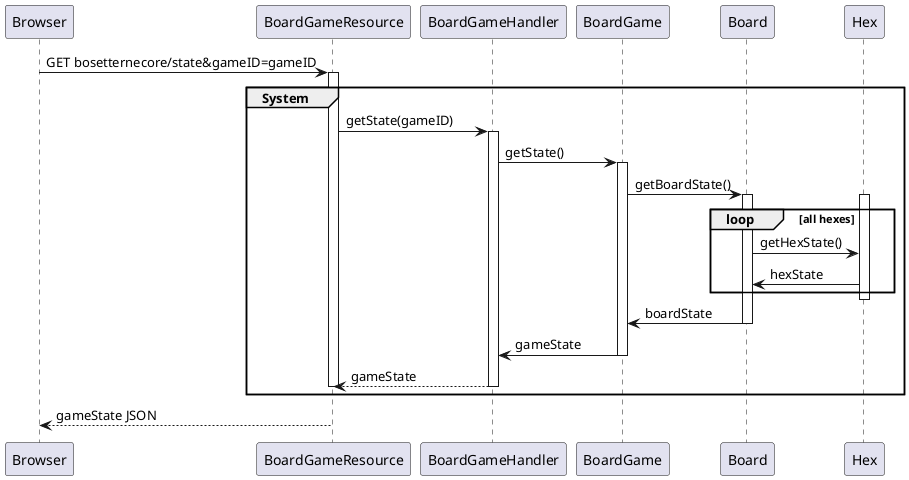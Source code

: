 @startuml

Browser -> BoardGameResource : GET bosetternecore/state&gameID=gameID
group System
    activate BoardGameResource


    BoardGameResource -> BoardGameHandler: getState(gameID)
    activate BoardGameHandler
    BoardGameHandler -> BoardGame : getState()
    activate BoardGame
    BoardGame -> Board : getBoardState()
    activate Board
    activate Hex
    loop all hexes
        Board ->Hex : getHexState()
        Board <- Hex : hexState
    end
    deactivate Hex
    BoardGame <- Board : boardState
    deactivate Board
    BoardGameHandler <- BoardGame : gameState
    deactivate BoardGame
    BoardGameResource <-- BoardGameHandler: gameState
    deactivate BoardGameHandler



    deactivate BoardGameResource
end
Browser <-- BoardGameResource : gameState JSON
@enduml